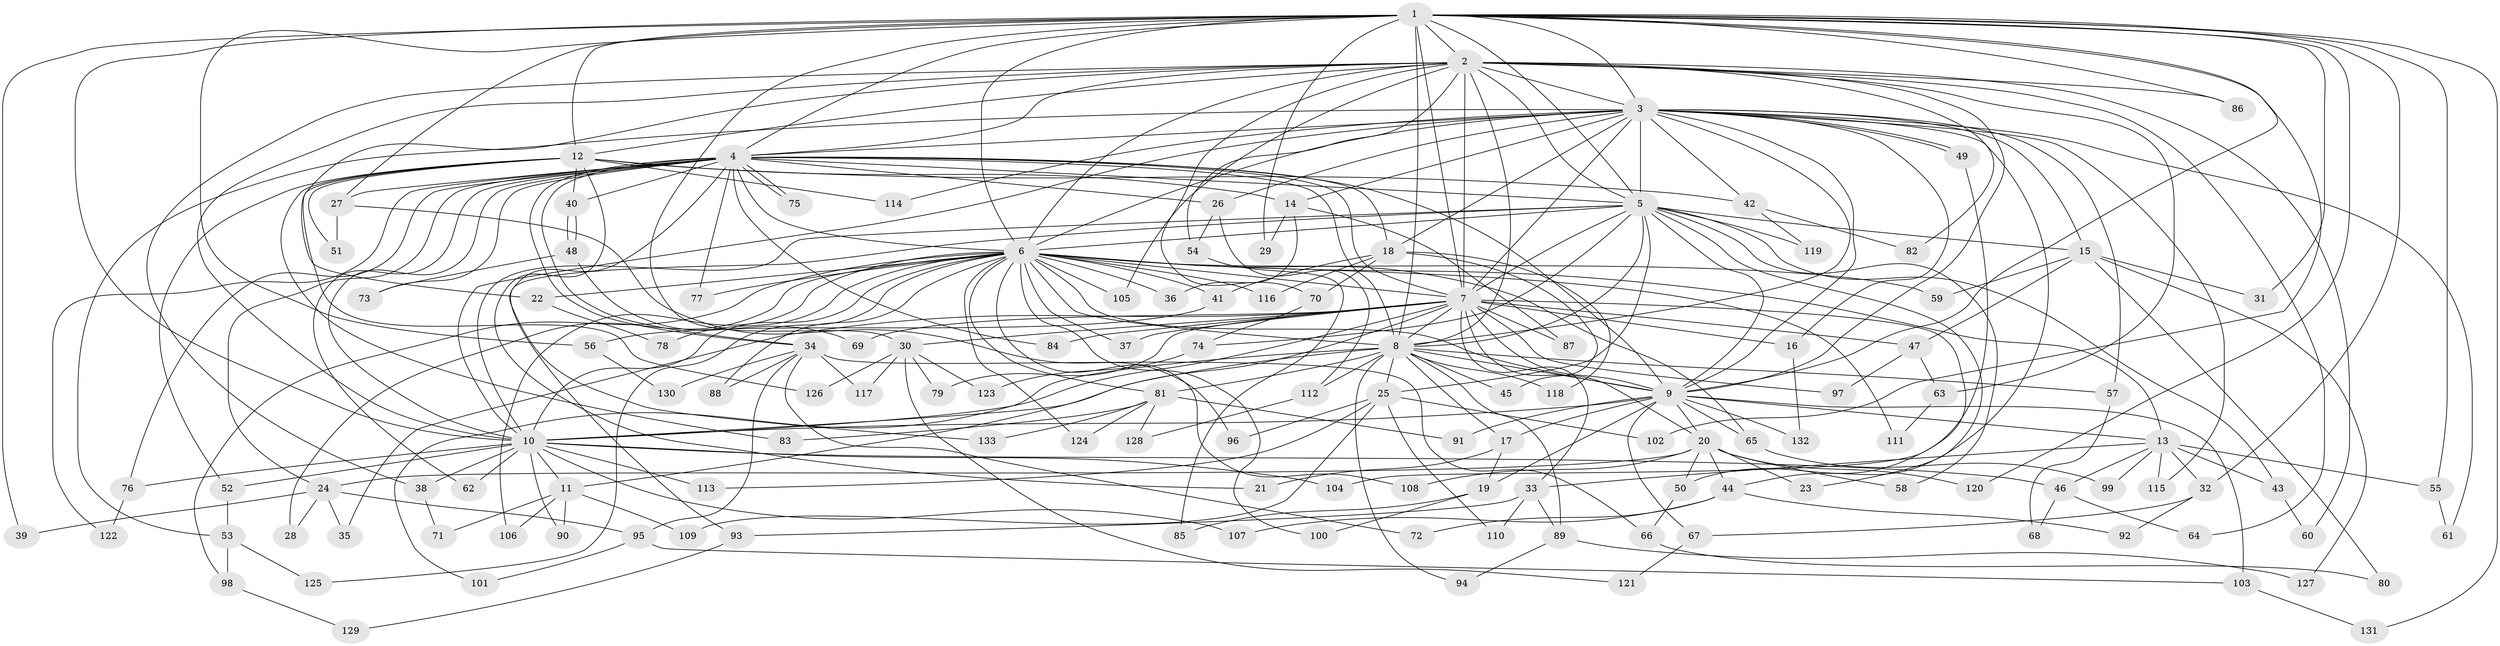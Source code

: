 // coarse degree distribution, {18: 0.02127659574468085, 30: 0.010638297872340425, 24: 0.010638297872340425, 16: 0.02127659574468085, 20: 0.010638297872340425, 17: 0.010638297872340425, 15: 0.010638297872340425, 6: 0.010638297872340425, 8: 0.02127659574468085, 7: 0.0425531914893617, 4: 0.07446808510638298, 9: 0.031914893617021274, 2: 0.5212765957446809, 1: 0.031914893617021274, 5: 0.02127659574468085, 3: 0.14893617021276595}
// Generated by graph-tools (version 1.1) at 2025/49/03/04/25 22:49:22]
// undirected, 133 vertices, 291 edges
graph export_dot {
  node [color=gray90,style=filled];
  1;
  2;
  3;
  4;
  5;
  6;
  7;
  8;
  9;
  10;
  11;
  12;
  13;
  14;
  15;
  16;
  17;
  18;
  19;
  20;
  21;
  22;
  23;
  24;
  25;
  26;
  27;
  28;
  29;
  30;
  31;
  32;
  33;
  34;
  35;
  36;
  37;
  38;
  39;
  40;
  41;
  42;
  43;
  44;
  45;
  46;
  47;
  48;
  49;
  50;
  51;
  52;
  53;
  54;
  55;
  56;
  57;
  58;
  59;
  60;
  61;
  62;
  63;
  64;
  65;
  66;
  67;
  68;
  69;
  70;
  71;
  72;
  73;
  74;
  75;
  76;
  77;
  78;
  79;
  80;
  81;
  82;
  83;
  84;
  85;
  86;
  87;
  88;
  89;
  90;
  91;
  92;
  93;
  94;
  95;
  96;
  97;
  98;
  99;
  100;
  101;
  102;
  103;
  104;
  105;
  106;
  107;
  108;
  109;
  110;
  111;
  112;
  113;
  114;
  115;
  116;
  117;
  118;
  119;
  120;
  121;
  122;
  123;
  124;
  125;
  126;
  127;
  128;
  129;
  130;
  131;
  132;
  133;
  1 -- 2;
  1 -- 3;
  1 -- 4;
  1 -- 5;
  1 -- 6;
  1 -- 7;
  1 -- 8;
  1 -- 9;
  1 -- 10;
  1 -- 12;
  1 -- 27;
  1 -- 29;
  1 -- 30;
  1 -- 31;
  1 -- 32;
  1 -- 39;
  1 -- 55;
  1 -- 56;
  1 -- 86;
  1 -- 102;
  1 -- 120;
  1 -- 131;
  2 -- 3;
  2 -- 4;
  2 -- 5;
  2 -- 6;
  2 -- 7;
  2 -- 8;
  2 -- 9;
  2 -- 10;
  2 -- 12;
  2 -- 22;
  2 -- 38;
  2 -- 54;
  2 -- 60;
  2 -- 63;
  2 -- 64;
  2 -- 70;
  2 -- 82;
  2 -- 86;
  2 -- 105;
  3 -- 4;
  3 -- 5;
  3 -- 6;
  3 -- 7;
  3 -- 8;
  3 -- 9;
  3 -- 10;
  3 -- 14;
  3 -- 15;
  3 -- 16;
  3 -- 18;
  3 -- 26;
  3 -- 42;
  3 -- 44;
  3 -- 49;
  3 -- 49;
  3 -- 53;
  3 -- 57;
  3 -- 61;
  3 -- 114;
  3 -- 115;
  4 -- 5;
  4 -- 6;
  4 -- 7;
  4 -- 8;
  4 -- 9;
  4 -- 10;
  4 -- 18;
  4 -- 24;
  4 -- 26;
  4 -- 27;
  4 -- 34;
  4 -- 34;
  4 -- 40;
  4 -- 62;
  4 -- 73;
  4 -- 75;
  4 -- 75;
  4 -- 76;
  4 -- 77;
  4 -- 84;
  4 -- 122;
  4 -- 133;
  5 -- 6;
  5 -- 7;
  5 -- 8;
  5 -- 9;
  5 -- 10;
  5 -- 15;
  5 -- 23;
  5 -- 25;
  5 -- 43;
  5 -- 58;
  5 -- 74;
  5 -- 93;
  5 -- 119;
  6 -- 7;
  6 -- 8;
  6 -- 9;
  6 -- 10;
  6 -- 13;
  6 -- 22;
  6 -- 28;
  6 -- 36;
  6 -- 37;
  6 -- 41;
  6 -- 59;
  6 -- 65;
  6 -- 77;
  6 -- 78;
  6 -- 81;
  6 -- 88;
  6 -- 98;
  6 -- 100;
  6 -- 105;
  6 -- 106;
  6 -- 108;
  6 -- 111;
  6 -- 116;
  6 -- 124;
  6 -- 125;
  7 -- 8;
  7 -- 9;
  7 -- 10;
  7 -- 11;
  7 -- 16;
  7 -- 20;
  7 -- 30;
  7 -- 33;
  7 -- 35;
  7 -- 37;
  7 -- 47;
  7 -- 50;
  7 -- 69;
  7 -- 79;
  7 -- 84;
  7 -- 87;
  7 -- 97;
  8 -- 9;
  8 -- 10;
  8 -- 17;
  8 -- 25;
  8 -- 45;
  8 -- 57;
  8 -- 81;
  8 -- 89;
  8 -- 94;
  8 -- 101;
  8 -- 112;
  8 -- 118;
  9 -- 10;
  9 -- 13;
  9 -- 17;
  9 -- 19;
  9 -- 20;
  9 -- 65;
  9 -- 67;
  9 -- 91;
  9 -- 103;
  9 -- 132;
  10 -- 11;
  10 -- 38;
  10 -- 46;
  10 -- 52;
  10 -- 62;
  10 -- 76;
  10 -- 90;
  10 -- 104;
  10 -- 107;
  10 -- 113;
  11 -- 71;
  11 -- 90;
  11 -- 106;
  11 -- 109;
  12 -- 14;
  12 -- 21;
  12 -- 40;
  12 -- 42;
  12 -- 51;
  12 -- 52;
  12 -- 83;
  12 -- 114;
  12 -- 126;
  13 -- 32;
  13 -- 33;
  13 -- 43;
  13 -- 46;
  13 -- 55;
  13 -- 99;
  13 -- 115;
  14 -- 29;
  14 -- 36;
  14 -- 87;
  15 -- 31;
  15 -- 47;
  15 -- 59;
  15 -- 80;
  15 -- 127;
  16 -- 132;
  17 -- 19;
  17 -- 21;
  18 -- 41;
  18 -- 45;
  18 -- 70;
  18 -- 116;
  18 -- 118;
  19 -- 85;
  19 -- 100;
  20 -- 23;
  20 -- 24;
  20 -- 44;
  20 -- 50;
  20 -- 58;
  20 -- 108;
  20 -- 120;
  22 -- 78;
  24 -- 28;
  24 -- 35;
  24 -- 39;
  24 -- 95;
  25 -- 96;
  25 -- 102;
  25 -- 109;
  25 -- 110;
  25 -- 113;
  26 -- 54;
  26 -- 112;
  27 -- 51;
  27 -- 96;
  30 -- 79;
  30 -- 117;
  30 -- 121;
  30 -- 123;
  30 -- 126;
  32 -- 67;
  32 -- 92;
  33 -- 89;
  33 -- 93;
  33 -- 110;
  34 -- 66;
  34 -- 72;
  34 -- 88;
  34 -- 95;
  34 -- 117;
  34 -- 130;
  38 -- 71;
  40 -- 48;
  40 -- 48;
  41 -- 56;
  42 -- 82;
  42 -- 119;
  43 -- 60;
  44 -- 72;
  44 -- 92;
  44 -- 107;
  46 -- 64;
  46 -- 68;
  47 -- 63;
  47 -- 97;
  48 -- 69;
  48 -- 73;
  49 -- 104;
  50 -- 66;
  52 -- 53;
  53 -- 98;
  53 -- 125;
  54 -- 85;
  55 -- 61;
  56 -- 130;
  57 -- 68;
  63 -- 111;
  65 -- 99;
  66 -- 80;
  67 -- 121;
  70 -- 74;
  74 -- 123;
  76 -- 122;
  81 -- 83;
  81 -- 91;
  81 -- 124;
  81 -- 128;
  81 -- 133;
  89 -- 94;
  89 -- 127;
  93 -- 129;
  95 -- 101;
  95 -- 103;
  98 -- 129;
  103 -- 131;
  112 -- 128;
}
